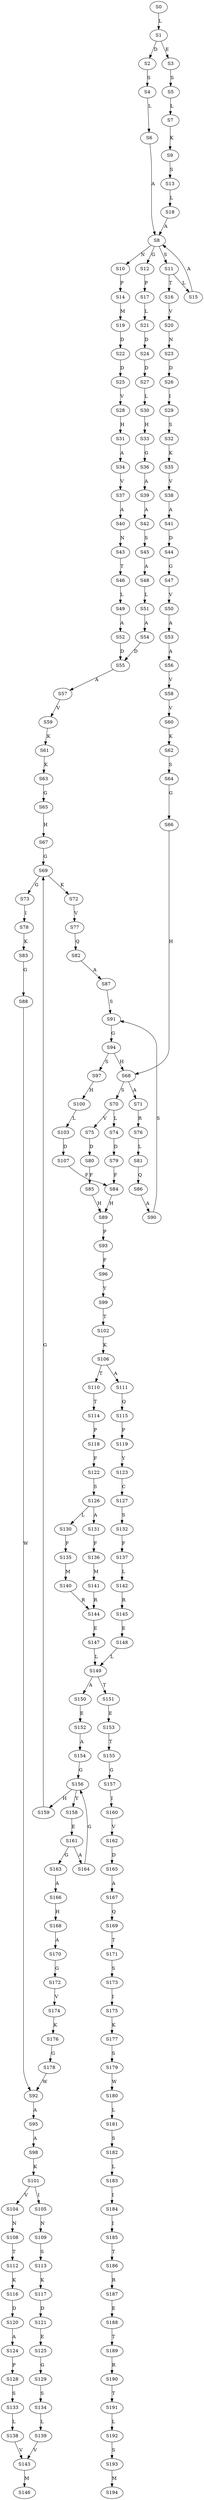 strict digraph  {
	S0 -> S1 [ label = L ];
	S1 -> S2 [ label = D ];
	S1 -> S3 [ label = E ];
	S2 -> S4 [ label = S ];
	S3 -> S5 [ label = S ];
	S4 -> S6 [ label = L ];
	S5 -> S7 [ label = L ];
	S6 -> S8 [ label = A ];
	S7 -> S9 [ label = K ];
	S8 -> S10 [ label = N ];
	S8 -> S11 [ label = S ];
	S8 -> S12 [ label = G ];
	S9 -> S13 [ label = S ];
	S10 -> S14 [ label = P ];
	S11 -> S15 [ label = L ];
	S11 -> S16 [ label = T ];
	S12 -> S17 [ label = P ];
	S13 -> S18 [ label = L ];
	S14 -> S19 [ label = M ];
	S15 -> S8 [ label = A ];
	S16 -> S20 [ label = V ];
	S17 -> S21 [ label = L ];
	S18 -> S8 [ label = A ];
	S19 -> S22 [ label = D ];
	S20 -> S23 [ label = N ];
	S21 -> S24 [ label = D ];
	S22 -> S25 [ label = D ];
	S23 -> S26 [ label = D ];
	S24 -> S27 [ label = D ];
	S25 -> S28 [ label = V ];
	S26 -> S29 [ label = I ];
	S27 -> S30 [ label = L ];
	S28 -> S31 [ label = H ];
	S29 -> S32 [ label = S ];
	S30 -> S33 [ label = H ];
	S31 -> S34 [ label = A ];
	S32 -> S35 [ label = K ];
	S33 -> S36 [ label = G ];
	S34 -> S37 [ label = V ];
	S35 -> S38 [ label = V ];
	S36 -> S39 [ label = A ];
	S37 -> S40 [ label = A ];
	S38 -> S41 [ label = A ];
	S39 -> S42 [ label = A ];
	S40 -> S43 [ label = N ];
	S41 -> S44 [ label = D ];
	S42 -> S45 [ label = S ];
	S43 -> S46 [ label = T ];
	S44 -> S47 [ label = G ];
	S45 -> S48 [ label = A ];
	S46 -> S49 [ label = L ];
	S47 -> S50 [ label = V ];
	S48 -> S51 [ label = L ];
	S49 -> S52 [ label = A ];
	S50 -> S53 [ label = A ];
	S51 -> S54 [ label = A ];
	S52 -> S55 [ label = D ];
	S53 -> S56 [ label = A ];
	S54 -> S55 [ label = D ];
	S55 -> S57 [ label = A ];
	S56 -> S58 [ label = V ];
	S57 -> S59 [ label = V ];
	S58 -> S60 [ label = V ];
	S59 -> S61 [ label = K ];
	S60 -> S62 [ label = K ];
	S61 -> S63 [ label = K ];
	S62 -> S64 [ label = S ];
	S63 -> S65 [ label = G ];
	S64 -> S66 [ label = G ];
	S65 -> S67 [ label = H ];
	S66 -> S68 [ label = H ];
	S67 -> S69 [ label = G ];
	S68 -> S70 [ label = S ];
	S68 -> S71 [ label = A ];
	S69 -> S72 [ label = K ];
	S69 -> S73 [ label = G ];
	S70 -> S74 [ label = L ];
	S70 -> S75 [ label = V ];
	S71 -> S76 [ label = R ];
	S72 -> S77 [ label = V ];
	S73 -> S78 [ label = I ];
	S74 -> S79 [ label = D ];
	S75 -> S80 [ label = D ];
	S76 -> S81 [ label = L ];
	S77 -> S82 [ label = Q ];
	S78 -> S83 [ label = K ];
	S79 -> S84 [ label = F ];
	S80 -> S85 [ label = F ];
	S81 -> S86 [ label = Q ];
	S82 -> S87 [ label = A ];
	S83 -> S88 [ label = G ];
	S84 -> S89 [ label = H ];
	S85 -> S89 [ label = H ];
	S86 -> S90 [ label = A ];
	S87 -> S91 [ label = S ];
	S88 -> S92 [ label = W ];
	S89 -> S93 [ label = P ];
	S90 -> S91 [ label = S ];
	S91 -> S94 [ label = G ];
	S92 -> S95 [ label = A ];
	S93 -> S96 [ label = F ];
	S94 -> S68 [ label = H ];
	S94 -> S97 [ label = S ];
	S95 -> S98 [ label = A ];
	S96 -> S99 [ label = Y ];
	S97 -> S100 [ label = H ];
	S98 -> S101 [ label = K ];
	S99 -> S102 [ label = T ];
	S100 -> S103 [ label = L ];
	S101 -> S104 [ label = V ];
	S101 -> S105 [ label = I ];
	S102 -> S106 [ label = K ];
	S103 -> S107 [ label = D ];
	S104 -> S108 [ label = N ];
	S105 -> S109 [ label = N ];
	S106 -> S110 [ label = T ];
	S106 -> S111 [ label = A ];
	S107 -> S84 [ label = F ];
	S108 -> S112 [ label = T ];
	S109 -> S113 [ label = S ];
	S110 -> S114 [ label = T ];
	S111 -> S115 [ label = Q ];
	S112 -> S116 [ label = K ];
	S113 -> S117 [ label = K ];
	S114 -> S118 [ label = P ];
	S115 -> S119 [ label = P ];
	S116 -> S120 [ label = D ];
	S117 -> S121 [ label = D ];
	S118 -> S122 [ label = F ];
	S119 -> S123 [ label = Y ];
	S120 -> S124 [ label = A ];
	S121 -> S125 [ label = E ];
	S122 -> S126 [ label = S ];
	S123 -> S127 [ label = C ];
	S124 -> S128 [ label = P ];
	S125 -> S129 [ label = G ];
	S126 -> S130 [ label = L ];
	S126 -> S131 [ label = A ];
	S127 -> S132 [ label = S ];
	S128 -> S133 [ label = S ];
	S129 -> S134 [ label = S ];
	S130 -> S135 [ label = F ];
	S131 -> S136 [ label = F ];
	S132 -> S137 [ label = F ];
	S133 -> S138 [ label = L ];
	S134 -> S139 [ label = L ];
	S135 -> S140 [ label = M ];
	S136 -> S141 [ label = M ];
	S137 -> S142 [ label = L ];
	S138 -> S143 [ label = V ];
	S139 -> S143 [ label = V ];
	S140 -> S144 [ label = R ];
	S141 -> S144 [ label = R ];
	S142 -> S145 [ label = R ];
	S143 -> S146 [ label = M ];
	S144 -> S147 [ label = E ];
	S145 -> S148 [ label = E ];
	S147 -> S149 [ label = L ];
	S148 -> S149 [ label = L ];
	S149 -> S150 [ label = A ];
	S149 -> S151 [ label = T ];
	S150 -> S152 [ label = E ];
	S151 -> S153 [ label = E ];
	S152 -> S154 [ label = A ];
	S153 -> S155 [ label = T ];
	S154 -> S156 [ label = G ];
	S155 -> S157 [ label = G ];
	S156 -> S158 [ label = Y ];
	S156 -> S159 [ label = H ];
	S157 -> S160 [ label = I ];
	S158 -> S161 [ label = E ];
	S159 -> S69 [ label = G ];
	S160 -> S162 [ label = V ];
	S161 -> S163 [ label = G ];
	S161 -> S164 [ label = A ];
	S162 -> S165 [ label = D ];
	S163 -> S166 [ label = A ];
	S164 -> S156 [ label = G ];
	S165 -> S167 [ label = A ];
	S166 -> S168 [ label = H ];
	S167 -> S169 [ label = Q ];
	S168 -> S170 [ label = A ];
	S169 -> S171 [ label = T ];
	S170 -> S172 [ label = G ];
	S171 -> S173 [ label = S ];
	S172 -> S174 [ label = V ];
	S173 -> S175 [ label = I ];
	S174 -> S176 [ label = K ];
	S175 -> S177 [ label = K ];
	S176 -> S178 [ label = G ];
	S177 -> S179 [ label = S ];
	S178 -> S92 [ label = W ];
	S179 -> S180 [ label = W ];
	S180 -> S181 [ label = L ];
	S181 -> S182 [ label = S ];
	S182 -> S183 [ label = L ];
	S183 -> S184 [ label = I ];
	S184 -> S185 [ label = I ];
	S185 -> S186 [ label = T ];
	S186 -> S187 [ label = R ];
	S187 -> S188 [ label = E ];
	S188 -> S189 [ label = T ];
	S189 -> S190 [ label = R ];
	S190 -> S191 [ label = T ];
	S191 -> S192 [ label = L ];
	S192 -> S193 [ label = S ];
	S193 -> S194 [ label = M ];
}
